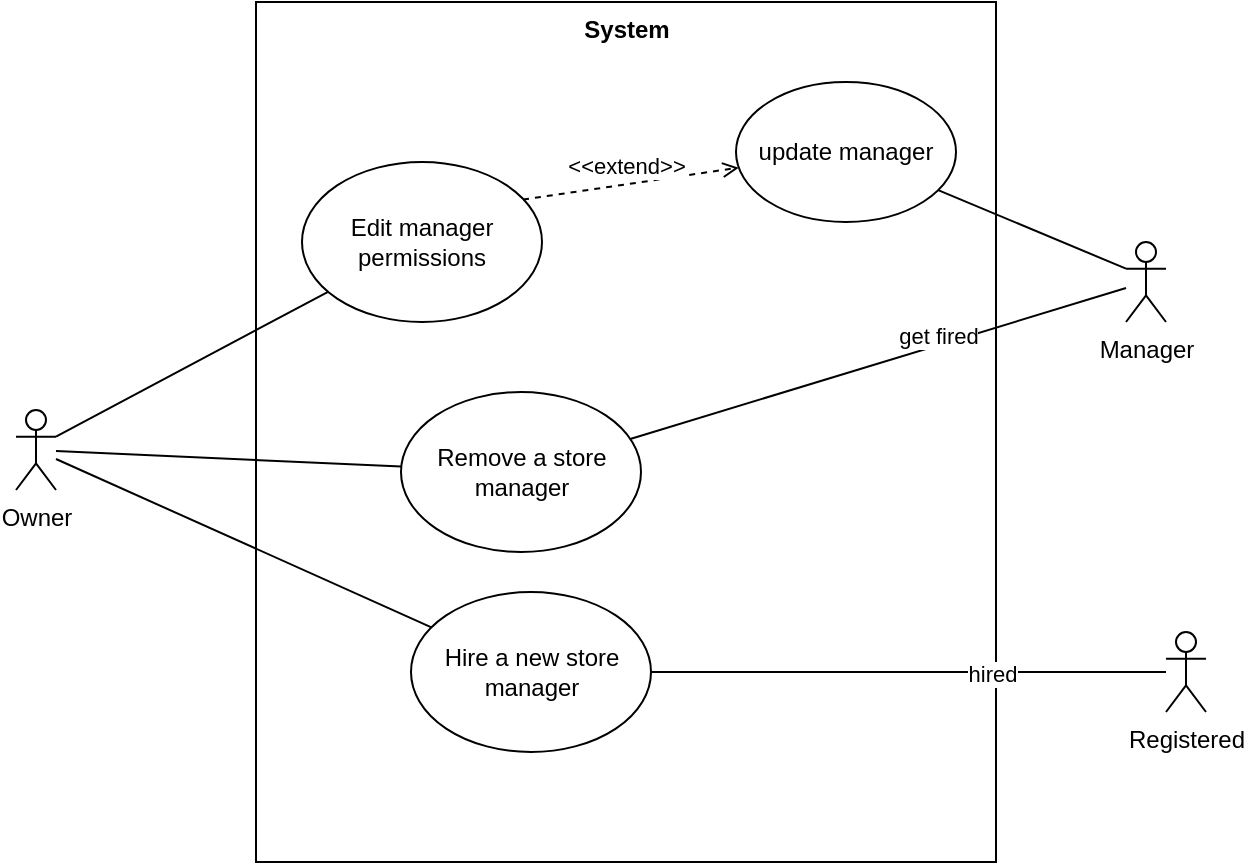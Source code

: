 <mxfile version="14.4.9" type="device"><diagram id="qZKFkucmpmeDGpniPRAu" name="Page-1"><mxGraphModel dx="1011" dy="466" grid="1" gridSize="10" guides="1" tooltips="1" connect="1" arrows="1" fold="1" page="1" pageScale="1" pageWidth="583" pageHeight="827" math="0" shadow="0"><root><mxCell id="0"/><mxCell id="1" parent="0"/><mxCell id="3cX4u6AA-ZXMa9I2iV6F-1" value="" style="rounded=0;whiteSpace=wrap;html=1;" parent="1" vertex="1"><mxGeometry x="440" y="170" width="370" height="430" as="geometry"/></mxCell><mxCell id="3cX4u6AA-ZXMa9I2iV6F-3" value="Owner" style="shape=umlActor;verticalLabelPosition=bottom;verticalAlign=top;html=1;outlineConnect=0;" parent="1" vertex="1"><mxGeometry x="320" y="374" width="20" height="40" as="geometry"/></mxCell><mxCell id="3cX4u6AA-ZXMa9I2iV6F-4" value="Registered&lt;br&gt;" style="shape=umlActor;verticalLabelPosition=bottom;verticalAlign=top;html=1;outlineConnect=0;" parent="1" vertex="1"><mxGeometry x="895" y="485" width="20" height="40" as="geometry"/></mxCell><mxCell id="3cX4u6AA-ZXMa9I2iV6F-5" value="Hire a new store manager" style="ellipse;whiteSpace=wrap;html=1;" parent="1" vertex="1"><mxGeometry x="517.5" y="465" width="120" height="80" as="geometry"/></mxCell><mxCell id="3cX4u6AA-ZXMa9I2iV6F-6" value="" style="endArrow=none;html=1;" parent="1" source="3cX4u6AA-ZXMa9I2iV6F-3" target="3cX4u6AA-ZXMa9I2iV6F-5" edge="1"><mxGeometry width="50" height="50" relative="1" as="geometry"><mxPoint x="580" y="490" as="sourcePoint"/><mxPoint x="630" y="440" as="targetPoint"/></mxGeometry></mxCell><mxCell id="3cX4u6AA-ZXMa9I2iV6F-8" value="Manager" style="shape=umlActor;verticalLabelPosition=bottom;verticalAlign=top;html=1;outlineConnect=0;" parent="1" vertex="1"><mxGeometry x="875" y="290" width="20" height="40" as="geometry"/></mxCell><mxCell id="3cX4u6AA-ZXMa9I2iV6F-9" value="Remove a store manager" style="ellipse;whiteSpace=wrap;html=1;" parent="1" vertex="1"><mxGeometry x="512.5" y="365" width="120" height="80" as="geometry"/></mxCell><mxCell id="3cX4u6AA-ZXMa9I2iV6F-10" value="" style="endArrow=none;html=1;" parent="1" source="3cX4u6AA-ZXMa9I2iV6F-9" target="3cX4u6AA-ZXMa9I2iV6F-3" edge="1"><mxGeometry width="50" height="50" relative="1" as="geometry"><mxPoint x="540" y="390" as="sourcePoint"/><mxPoint x="590" y="340" as="targetPoint"/></mxGeometry></mxCell><mxCell id="3cX4u6AA-ZXMa9I2iV6F-11" value="get fired" style="endArrow=none;html=1;" parent="1" source="3cX4u6AA-ZXMa9I2iV6F-9" target="3cX4u6AA-ZXMa9I2iV6F-8" edge="1"><mxGeometry x="0.249" y="4" width="50" height="50" relative="1" as="geometry"><mxPoint x="520" y="400" as="sourcePoint"/><mxPoint x="340" y="400" as="targetPoint"/><mxPoint as="offset"/></mxGeometry></mxCell><mxCell id="3cX4u6AA-ZXMa9I2iV6F-12" value="Edit manager permissions" style="ellipse;whiteSpace=wrap;html=1;" parent="1" vertex="1"><mxGeometry x="463" y="250" width="120" height="80" as="geometry"/></mxCell><mxCell id="3cX4u6AA-ZXMa9I2iV6F-13" value="" style="endArrow=none;html=1;entryX=1;entryY=0.333;entryDx=0;entryDy=0;entryPerimeter=0;" parent="1" source="3cX4u6AA-ZXMa9I2iV6F-12" target="3cX4u6AA-ZXMa9I2iV6F-3" edge="1"><mxGeometry width="50" height="50" relative="1" as="geometry"><mxPoint x="520" y="400" as="sourcePoint"/><mxPoint x="340" y="400" as="targetPoint"/></mxGeometry></mxCell><mxCell id="3cX4u6AA-ZXMa9I2iV6F-15" value="hired" style="endArrow=none;html=1;" parent="1" source="3cX4u6AA-ZXMa9I2iV6F-5" target="3cX4u6AA-ZXMa9I2iV6F-4" edge="1"><mxGeometry x="0.324" y="-1" width="50" height="50" relative="1" as="geometry"><mxPoint x="540" y="450" as="sourcePoint"/><mxPoint x="590" y="400" as="targetPoint"/><mxPoint as="offset"/></mxGeometry></mxCell><mxCell id="_VR4ZJjN5nzgR6H6jy8n-1" value="&lt;b&gt;System&lt;/b&gt;" style="text;html=1;align=center;verticalAlign=middle;resizable=0;points=[];autosize=1;" vertex="1" parent="1"><mxGeometry x="594.999" y="173.997" width="60" height="20" as="geometry"/></mxCell><mxCell id="_VR4ZJjN5nzgR6H6jy8n-4" value="update manager" style="ellipse;whiteSpace=wrap;html=1;" vertex="1" parent="1"><mxGeometry x="680" y="210" width="110" height="70" as="geometry"/></mxCell><mxCell id="_VR4ZJjN5nzgR6H6jy8n-6" value="" style="endArrow=open;dashed=1;html=1;strokeWidth=1;exitX=0.921;exitY=0.235;exitDx=0;exitDy=0;endFill=0;exitPerimeter=0;" edge="1" parent="1" source="3cX4u6AA-ZXMa9I2iV6F-12" target="_VR4ZJjN5nzgR6H6jy8n-4"><mxGeometry width="50" height="50" relative="1" as="geometry"><mxPoint x="395" y="320" as="sourcePoint"/><mxPoint x="395" y="240" as="targetPoint"/></mxGeometry></mxCell><mxCell id="_VR4ZJjN5nzgR6H6jy8n-7" value="&amp;lt;&amp;lt;extend&amp;gt;&amp;gt;" style="edgeLabel;html=1;align=center;verticalAlign=middle;resizable=0;points=[];" vertex="1" connectable="0" parent="_VR4ZJjN5nzgR6H6jy8n-6"><mxGeometry x="-0.395" y="-4" relative="1" as="geometry"><mxPoint x="18.15" y="-16" as="offset"/></mxGeometry></mxCell><mxCell id="_VR4ZJjN5nzgR6H6jy8n-8" value="" style="endArrow=none;html=1;exitX=0;exitY=0.333;exitDx=0;exitDy=0;exitPerimeter=0;" edge="1" parent="1" source="3cX4u6AA-ZXMa9I2iV6F-8" target="_VR4ZJjN5nzgR6H6jy8n-4"><mxGeometry width="50" height="50" relative="1" as="geometry"><mxPoint x="850" y="240" as="sourcePoint"/><mxPoint x="900" y="190" as="targetPoint"/></mxGeometry></mxCell></root></mxGraphModel></diagram></mxfile>